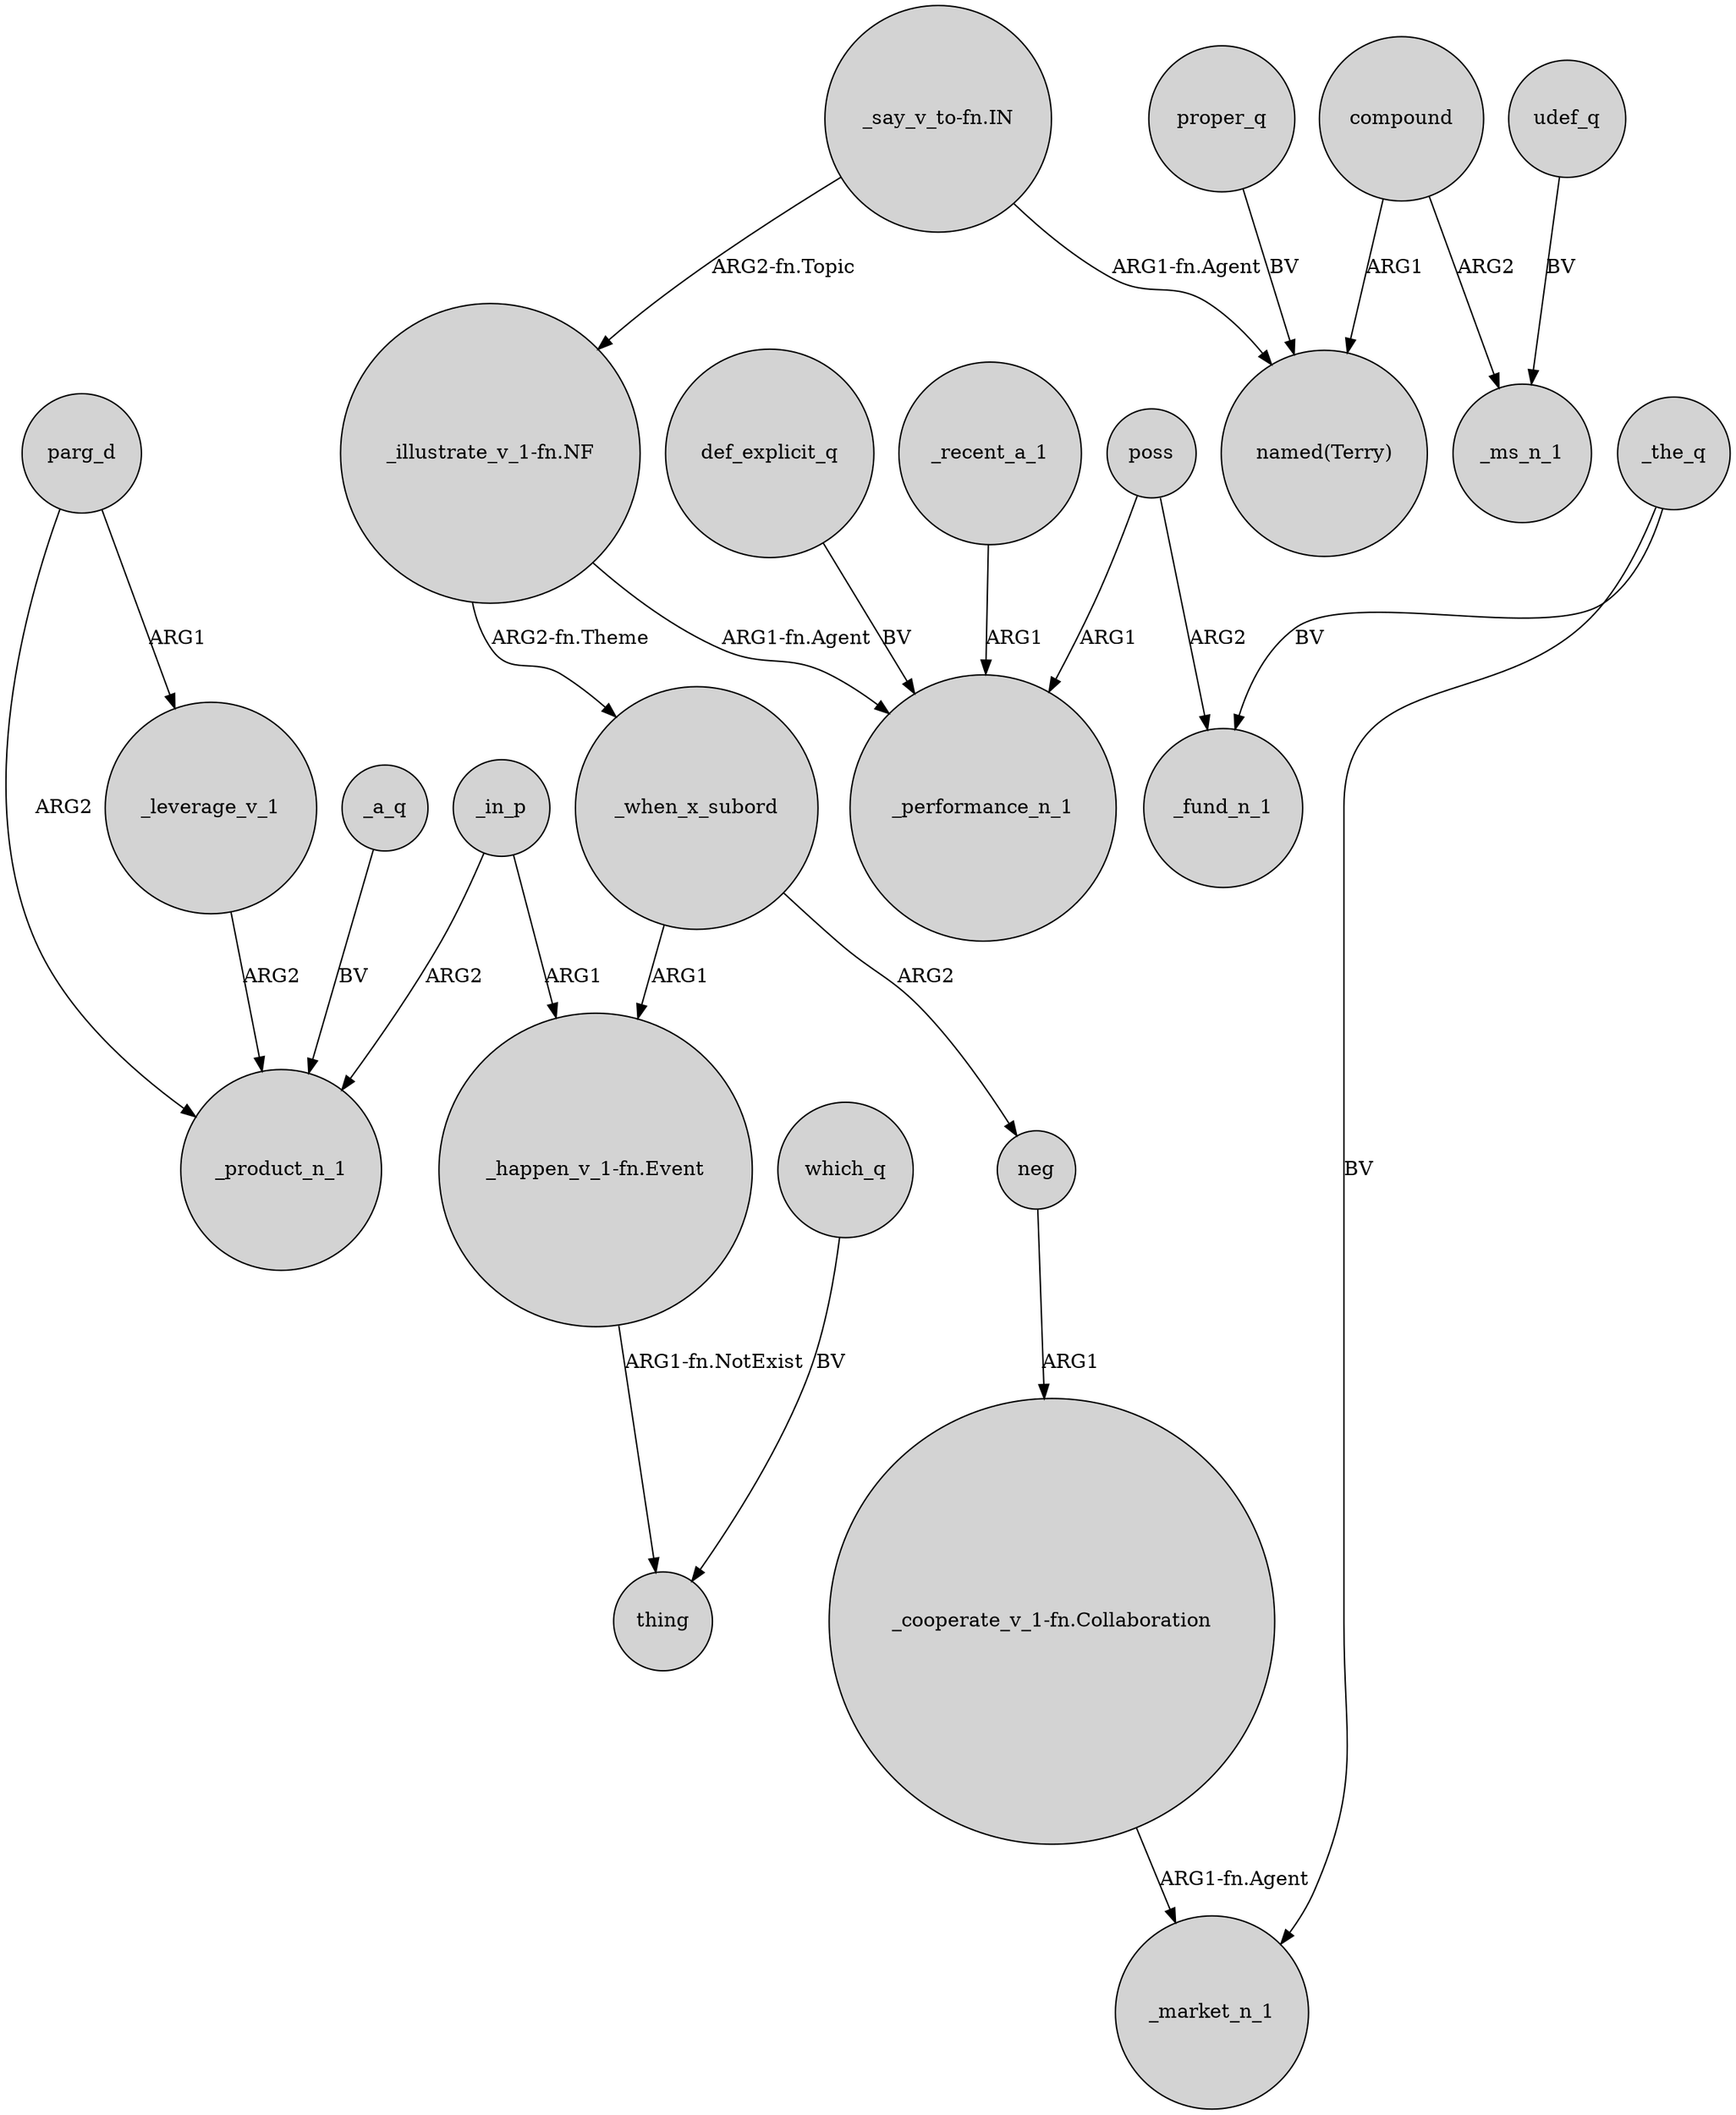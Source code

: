 digraph {
	node [shape=circle style=filled]
	parg_d -> _product_n_1 [label=ARG2]
	"_say_v_to-fn.IN" -> "named(Terry)" [label="ARG1-fn.Agent"]
	_recent_a_1 -> _performance_n_1 [label=ARG1]
	poss -> _fund_n_1 [label=ARG2]
	proper_q -> "named(Terry)" [label=BV]
	"_say_v_to-fn.IN" -> "_illustrate_v_1-fn.NF" [label="ARG2-fn.Topic"]
	_a_q -> _product_n_1 [label=BV]
	_in_p -> _product_n_1 [label=ARG2]
	neg -> "_cooperate_v_1-fn.Collaboration" [label=ARG1]
	compound -> _ms_n_1 [label=ARG2]
	_the_q -> _fund_n_1 [label=BV]
	parg_d -> _leverage_v_1 [label=ARG1]
	_when_x_subord -> neg [label=ARG2]
	udef_q -> _ms_n_1 [label=BV]
	_when_x_subord -> "_happen_v_1-fn.Event" [label=ARG1]
	def_explicit_q -> _performance_n_1 [label=BV]
	"_happen_v_1-fn.Event" -> thing [label="ARG1-fn.NotExist"]
	"_illustrate_v_1-fn.NF" -> _performance_n_1 [label="ARG1-fn.Agent"]
	poss -> _performance_n_1 [label=ARG1]
	_leverage_v_1 -> _product_n_1 [label=ARG2]
	"_cooperate_v_1-fn.Collaboration" -> _market_n_1 [label="ARG1-fn.Agent"]
	_in_p -> "_happen_v_1-fn.Event" [label=ARG1]
	"_illustrate_v_1-fn.NF" -> _when_x_subord [label="ARG2-fn.Theme"]
	_the_q -> _market_n_1 [label=BV]
	compound -> "named(Terry)" [label=ARG1]
	which_q -> thing [label=BV]
}

